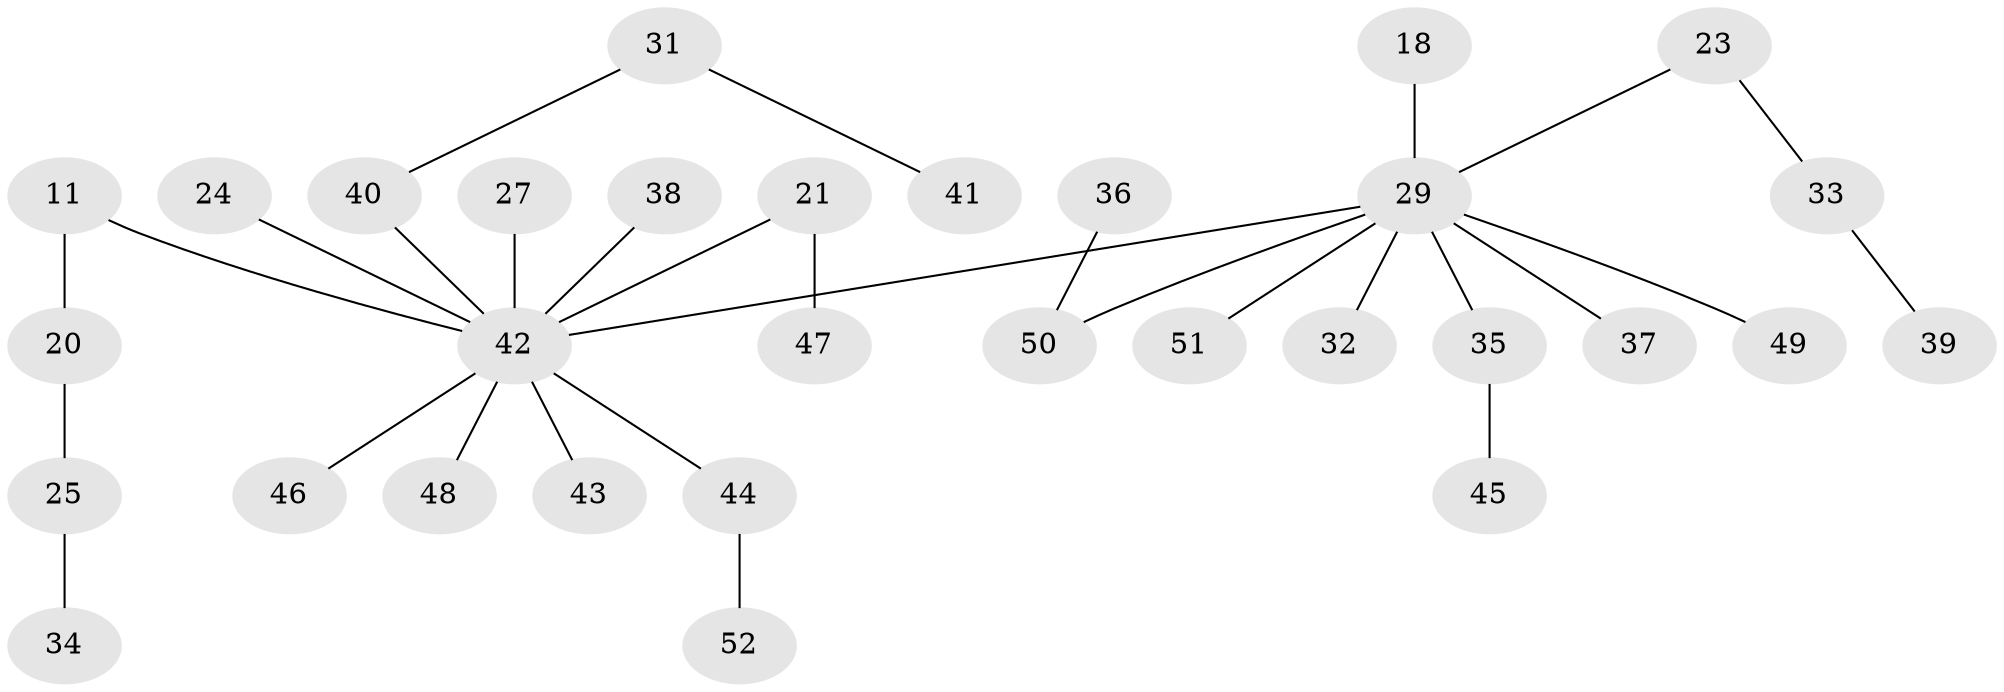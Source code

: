 // original degree distribution, {5: 0.019230769230769232, 6: 0.038461538461538464, 4: 0.057692307692307696, 2: 0.3269230769230769, 3: 0.09615384615384616, 1: 0.46153846153846156}
// Generated by graph-tools (version 1.1) at 2025/57/03/04/25 21:57:06]
// undirected, 31 vertices, 30 edges
graph export_dot {
graph [start="1"]
  node [color=gray90,style=filled];
  11;
  18;
  20;
  21;
  23;
  24;
  25;
  27;
  29 [super="+8+15+14"];
  31;
  32;
  33;
  34;
  35;
  36;
  37;
  38;
  39;
  40 [super="+30"];
  41;
  42 [super="+16+22+26+17+19"];
  43;
  44;
  45;
  46;
  47;
  48;
  49;
  50 [super="+28"];
  51;
  52;
  11 -- 20;
  11 -- 42;
  18 -- 29;
  20 -- 25;
  21 -- 47;
  21 -- 42;
  23 -- 33;
  23 -- 29;
  24 -- 42;
  25 -- 34;
  27 -- 42;
  29 -- 35;
  29 -- 50;
  29 -- 32;
  29 -- 37;
  29 -- 42;
  29 -- 49;
  29 -- 51;
  31 -- 41;
  31 -- 40;
  33 -- 39;
  35 -- 45;
  36 -- 50;
  38 -- 42;
  40 -- 42;
  42 -- 43;
  42 -- 44;
  42 -- 48;
  42 -- 46;
  44 -- 52;
}
